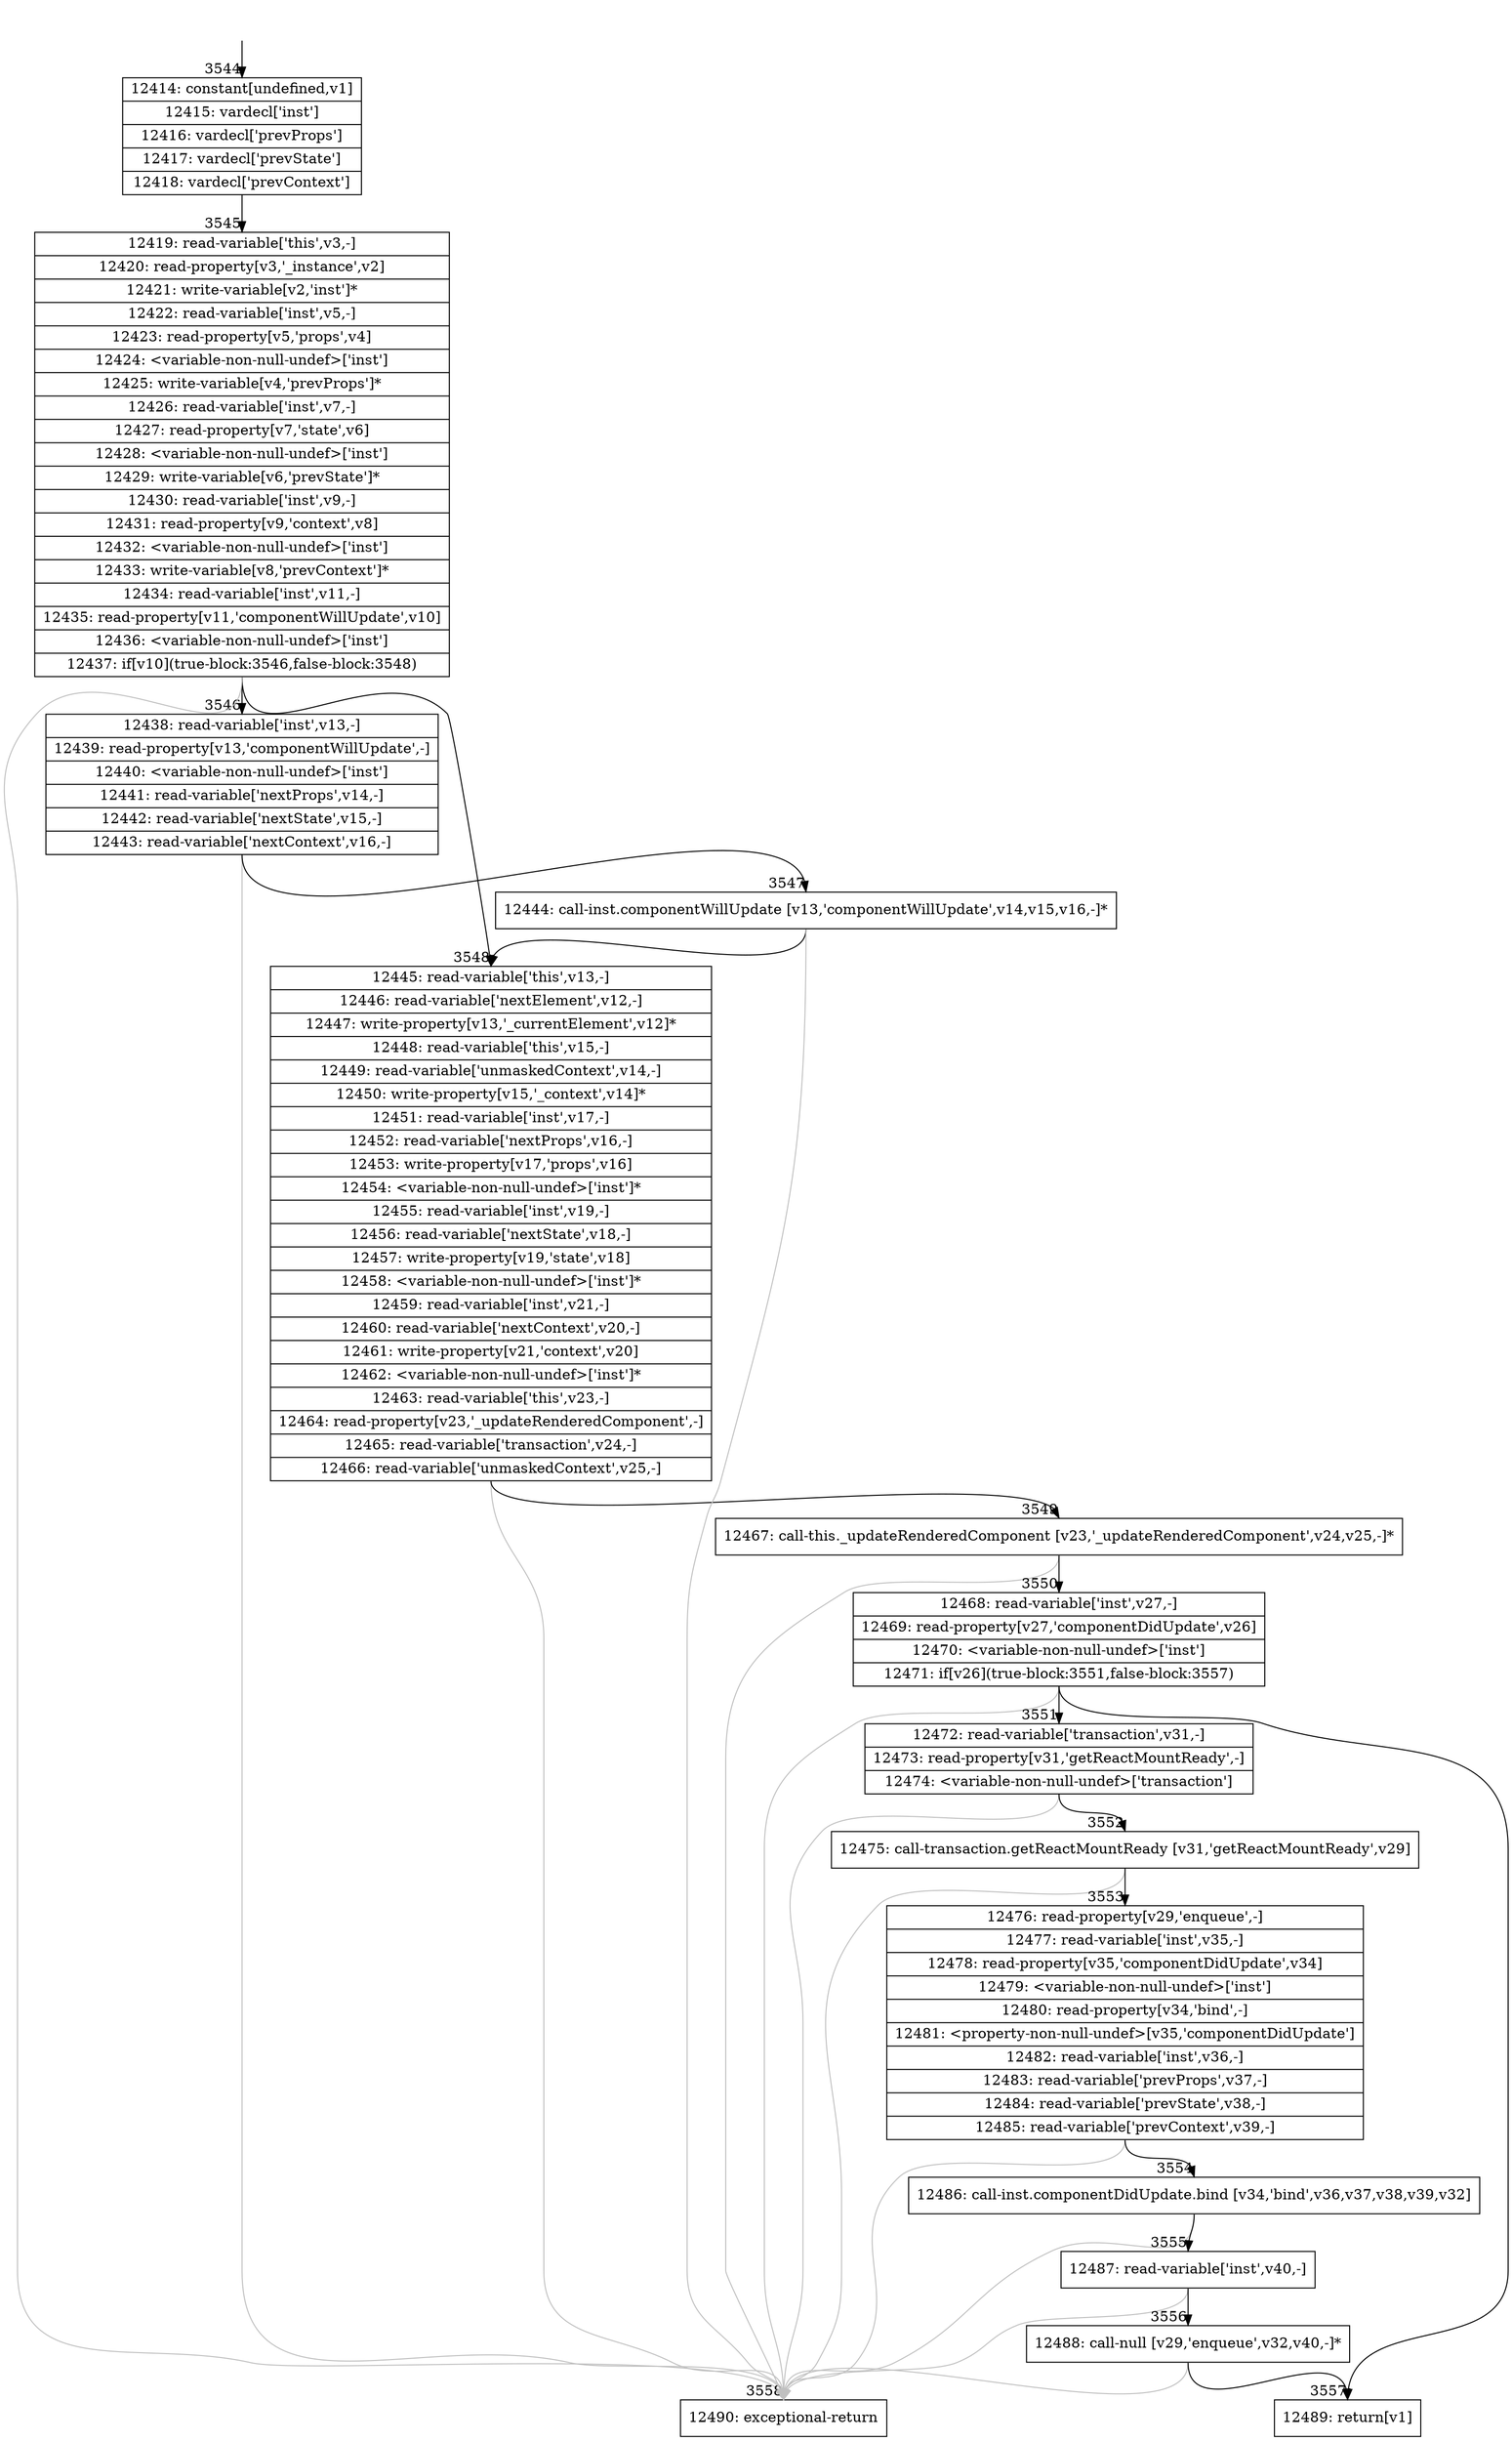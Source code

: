 digraph {
rankdir="TD"
BB_entry247[shape=none,label=""];
BB_entry247 -> BB3544 [tailport=s, headport=n, headlabel="    3544"]
BB3544 [shape=record label="{12414: constant[undefined,v1]|12415: vardecl['inst']|12416: vardecl['prevProps']|12417: vardecl['prevState']|12418: vardecl['prevContext']}" ] 
BB3544 -> BB3545 [tailport=s, headport=n, headlabel="      3545"]
BB3545 [shape=record label="{12419: read-variable['this',v3,-]|12420: read-property[v3,'_instance',v2]|12421: write-variable[v2,'inst']*|12422: read-variable['inst',v5,-]|12423: read-property[v5,'props',v4]|12424: \<variable-non-null-undef\>['inst']|12425: write-variable[v4,'prevProps']*|12426: read-variable['inst',v7,-]|12427: read-property[v7,'state',v6]|12428: \<variable-non-null-undef\>['inst']|12429: write-variable[v6,'prevState']*|12430: read-variable['inst',v9,-]|12431: read-property[v9,'context',v8]|12432: \<variable-non-null-undef\>['inst']|12433: write-variable[v8,'prevContext']*|12434: read-variable['inst',v11,-]|12435: read-property[v11,'componentWillUpdate',v10]|12436: \<variable-non-null-undef\>['inst']|12437: if[v10](true-block:3546,false-block:3548)}" ] 
BB3545 -> BB3546 [tailport=s, headport=n, headlabel="      3546"]
BB3545 -> BB3548 [tailport=s, headport=n, headlabel="      3548"]
BB3545 -> BB3558 [tailport=s, headport=n, color=gray, headlabel="      3558"]
BB3546 [shape=record label="{12438: read-variable['inst',v13,-]|12439: read-property[v13,'componentWillUpdate',-]|12440: \<variable-non-null-undef\>['inst']|12441: read-variable['nextProps',v14,-]|12442: read-variable['nextState',v15,-]|12443: read-variable['nextContext',v16,-]}" ] 
BB3546 -> BB3547 [tailport=s, headport=n, headlabel="      3547"]
BB3546 -> BB3558 [tailport=s, headport=n, color=gray]
BB3547 [shape=record label="{12444: call-inst.componentWillUpdate [v13,'componentWillUpdate',v14,v15,v16,-]*}" ] 
BB3547 -> BB3548 [tailport=s, headport=n]
BB3547 -> BB3558 [tailport=s, headport=n, color=gray]
BB3548 [shape=record label="{12445: read-variable['this',v13,-]|12446: read-variable['nextElement',v12,-]|12447: write-property[v13,'_currentElement',v12]*|12448: read-variable['this',v15,-]|12449: read-variable['unmaskedContext',v14,-]|12450: write-property[v15,'_context',v14]*|12451: read-variable['inst',v17,-]|12452: read-variable['nextProps',v16,-]|12453: write-property[v17,'props',v16]|12454: \<variable-non-null-undef\>['inst']*|12455: read-variable['inst',v19,-]|12456: read-variable['nextState',v18,-]|12457: write-property[v19,'state',v18]|12458: \<variable-non-null-undef\>['inst']*|12459: read-variable['inst',v21,-]|12460: read-variable['nextContext',v20,-]|12461: write-property[v21,'context',v20]|12462: \<variable-non-null-undef\>['inst']*|12463: read-variable['this',v23,-]|12464: read-property[v23,'_updateRenderedComponent',-]|12465: read-variable['transaction',v24,-]|12466: read-variable['unmaskedContext',v25,-]}" ] 
BB3548 -> BB3549 [tailport=s, headport=n, headlabel="      3549"]
BB3548 -> BB3558 [tailport=s, headport=n, color=gray]
BB3549 [shape=record label="{12467: call-this._updateRenderedComponent [v23,'_updateRenderedComponent',v24,v25,-]*}" ] 
BB3549 -> BB3550 [tailport=s, headport=n, headlabel="      3550"]
BB3549 -> BB3558 [tailport=s, headport=n, color=gray]
BB3550 [shape=record label="{12468: read-variable['inst',v27,-]|12469: read-property[v27,'componentDidUpdate',v26]|12470: \<variable-non-null-undef\>['inst']|12471: if[v26](true-block:3551,false-block:3557)}" ] 
BB3550 -> BB3551 [tailport=s, headport=n, headlabel="      3551"]
BB3550 -> BB3557 [tailport=s, headport=n, headlabel="      3557"]
BB3550 -> BB3558 [tailport=s, headport=n, color=gray]
BB3551 [shape=record label="{12472: read-variable['transaction',v31,-]|12473: read-property[v31,'getReactMountReady',-]|12474: \<variable-non-null-undef\>['transaction']}" ] 
BB3551 -> BB3552 [tailport=s, headport=n, headlabel="      3552"]
BB3551 -> BB3558 [tailport=s, headport=n, color=gray]
BB3552 [shape=record label="{12475: call-transaction.getReactMountReady [v31,'getReactMountReady',v29]}" ] 
BB3552 -> BB3553 [tailport=s, headport=n, headlabel="      3553"]
BB3552 -> BB3558 [tailport=s, headport=n, color=gray]
BB3553 [shape=record label="{12476: read-property[v29,'enqueue',-]|12477: read-variable['inst',v35,-]|12478: read-property[v35,'componentDidUpdate',v34]|12479: \<variable-non-null-undef\>['inst']|12480: read-property[v34,'bind',-]|12481: \<property-non-null-undef\>[v35,'componentDidUpdate']|12482: read-variable['inst',v36,-]|12483: read-variable['prevProps',v37,-]|12484: read-variable['prevState',v38,-]|12485: read-variable['prevContext',v39,-]}" ] 
BB3553 -> BB3554 [tailport=s, headport=n, headlabel="      3554"]
BB3553 -> BB3558 [tailport=s, headport=n, color=gray]
BB3554 [shape=record label="{12486: call-inst.componentDidUpdate.bind [v34,'bind',v36,v37,v38,v39,v32]}" ] 
BB3554 -> BB3555 [tailport=s, headport=n, headlabel="      3555"]
BB3554 -> BB3558 [tailport=s, headport=n, color=gray]
BB3555 [shape=record label="{12487: read-variable['inst',v40,-]}" ] 
BB3555 -> BB3556 [tailport=s, headport=n, headlabel="      3556"]
BB3555 -> BB3558 [tailport=s, headport=n, color=gray]
BB3556 [shape=record label="{12488: call-null [v29,'enqueue',v32,v40,-]*}" ] 
BB3556 -> BB3557 [tailport=s, headport=n]
BB3556 -> BB3558 [tailport=s, headport=n, color=gray]
BB3557 [shape=record label="{12489: return[v1]}" ] 
BB3558 [shape=record label="{12490: exceptional-return}" ] 
//#$~ 6886
}
